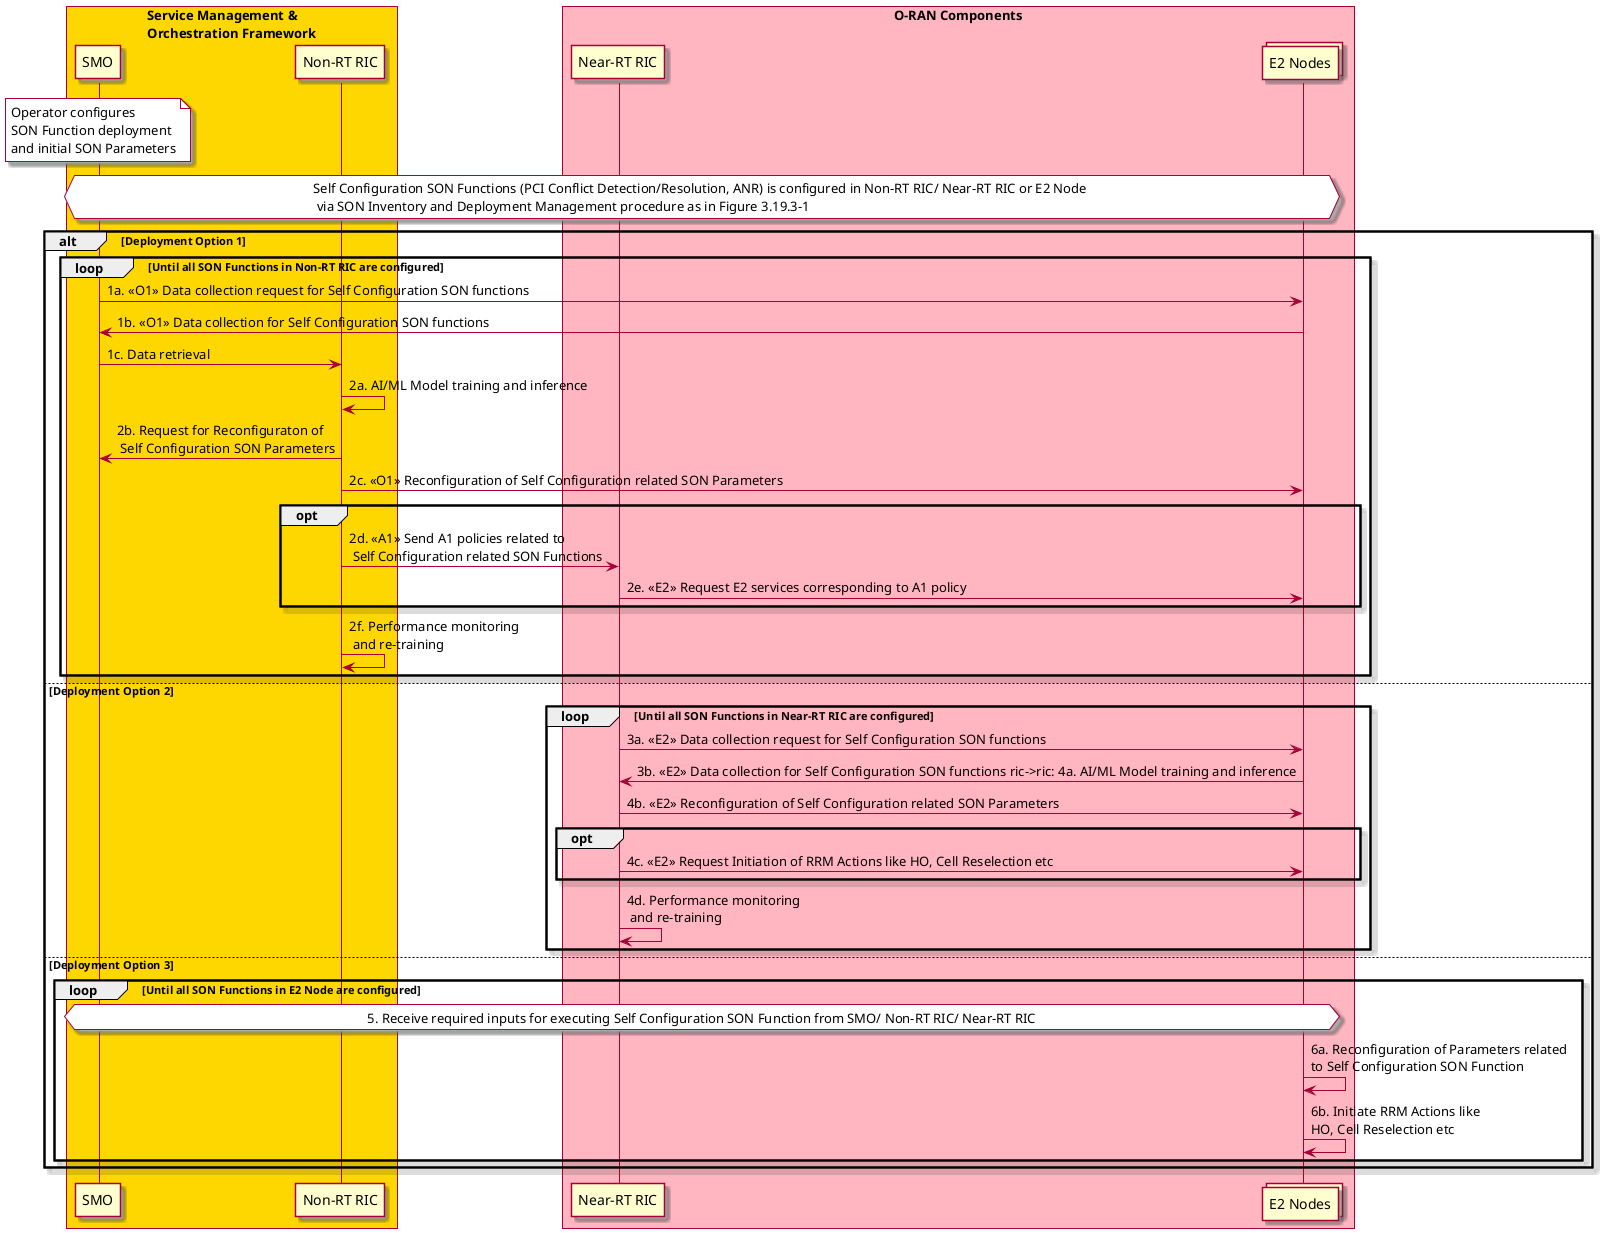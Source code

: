 @startuml
skinparam ParticipantPadding 5
skinparam BoxPadding 10
skinparam defaultFontSize 12
Autonumber
@startuml
skin rose
skinparam ParticipantPadding 5
skinparam BoxPadding 10
skinparam lifelineStrategy solid
box "Service Management & \nOrchestration Framework" #gold
participant "SMO" as smo
Participant "Non-RT RIC" as nonrt
end box
box "O-RAN Components" #lightpink
participant “Near-RT RIC” as ric
collections “E2 Nodes” as e2node
endbox
note over smo #white: Operator configures \nSON Function deployment\nand initial SON Parameters
hnote over smo, e2node #white: Self Configuration SON Functions (PCI Conflict Detection/Resolution, ANR) is configured in Non-RT RIC/ Near-RT RIC or E2 Node \n via SON Inventory and Deployment Management procedure as in Figure 3.19.3-1
alt Deployment Option 1
'group Self Configuration SON Functions in Non-RT RIC Loop
loop Until all SON Functions in Non-RT RIC are configured
smo->e2node: 1a. <<O1>> Data collection request for Self Configuration SON functions
e2node->smo: 1b. <<O1>> Data collection for Self Configuration SON functions
smo->nonrt: 1c. Data retrieval
nonrt->nonrt: 2a. AI/ML Model training and inference
nonrt->smo: 2b. Request for Reconfiguraton of \n Self Configuration SON Parameters
nonrt->e2node: 2c. <<O1>> Reconfiguration of Self Configuration related SON Parameters
opt
nonrt->ric: 2d. <<A1>> Send A1 policies related to \n Self Configuration related SON Functions
ric->e2node: 2e. <<E2>> Request E2 services corresponding to A1 policy
end
nonrt->nonrt: 2f. Performance monitoring \n and re-training
end
'end
else Deployment Option 2
'group Self Configuration SON Functions in Near-RT RIC Loop
loop Until all SON Functions in Near-RT RIC are configured
ric->e2node: 3a. <<E2>> Data collection request for Self Configuration SON functions
e2node->ric: 3b. <<E2>> Data collection for Self Configuration SON functions ric->ric: 4a. AI/ML Model training and inference
ric->e2node: 4b. <<E2>> Reconfiguration of Self Configuration related SON Parameters
opt
ric->e2node: 4c. <<E2>> Request Initiation of RRM Actions like HO, Cell Reselection etc
end
ric->ric: 4d. Performance monitoring \n and re-training
end
'end
else Deployment Option 3
'group Self Configuration SON Functions in E2 Node Loop
loop Until all SON Functions in E2 Node are configured
hnote over smo, e2node #white: 5. Receive required inputs for executing Self Configuration SON Function from SMO/ Non-RT RIC/ Near-RT RIC
e2node->e2node: 6a. Reconfiguration of Parameters related \nto Self Configuration SON Function
e2node->e2node: 6b. Initiate RRM Actions like \nHO, Cell Reselection etc
end
end
@enduml
